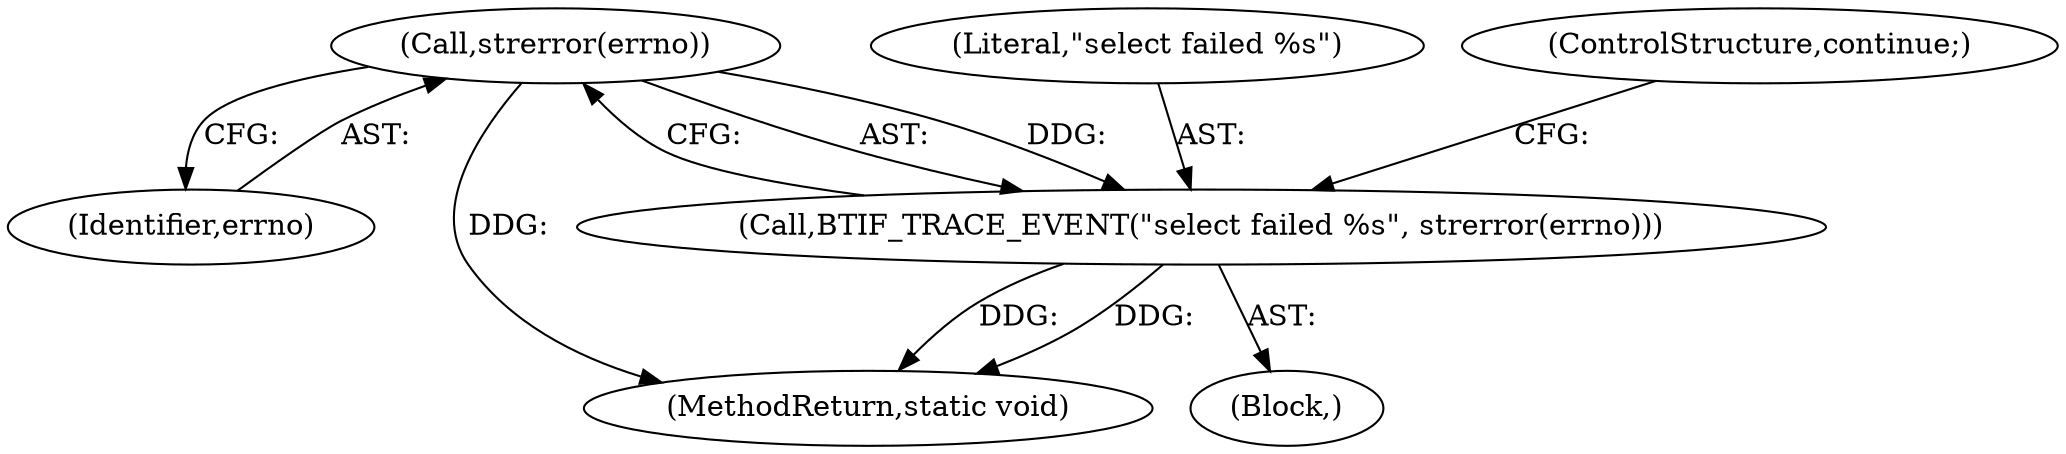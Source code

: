 digraph "0_Android_472271b153c5dc53c28beac55480a8d8434b2d5c_75@API" {
"1000165" [label="(Call,strerror(errno))"];
"1000163" [label="(Call,BTIF_TRACE_EVENT(\"select failed %s\", strerror(errno)))"];
"1000164" [label="(Literal,\"select failed %s\")"];
"1000162" [label="(Block,)"];
"1000165" [label="(Call,strerror(errno))"];
"1000167" [label="(ControlStructure,continue;)"];
"1000166" [label="(Identifier,errno)"];
"1000200" [label="(MethodReturn,static void)"];
"1000163" [label="(Call,BTIF_TRACE_EVENT(\"select failed %s\", strerror(errno)))"];
"1000165" -> "1000163"  [label="AST: "];
"1000165" -> "1000166"  [label="CFG: "];
"1000166" -> "1000165"  [label="AST: "];
"1000163" -> "1000165"  [label="CFG: "];
"1000165" -> "1000200"  [label="DDG: "];
"1000165" -> "1000163"  [label="DDG: "];
"1000163" -> "1000162"  [label="AST: "];
"1000164" -> "1000163"  [label="AST: "];
"1000167" -> "1000163"  [label="CFG: "];
"1000163" -> "1000200"  [label="DDG: "];
"1000163" -> "1000200"  [label="DDG: "];
}
